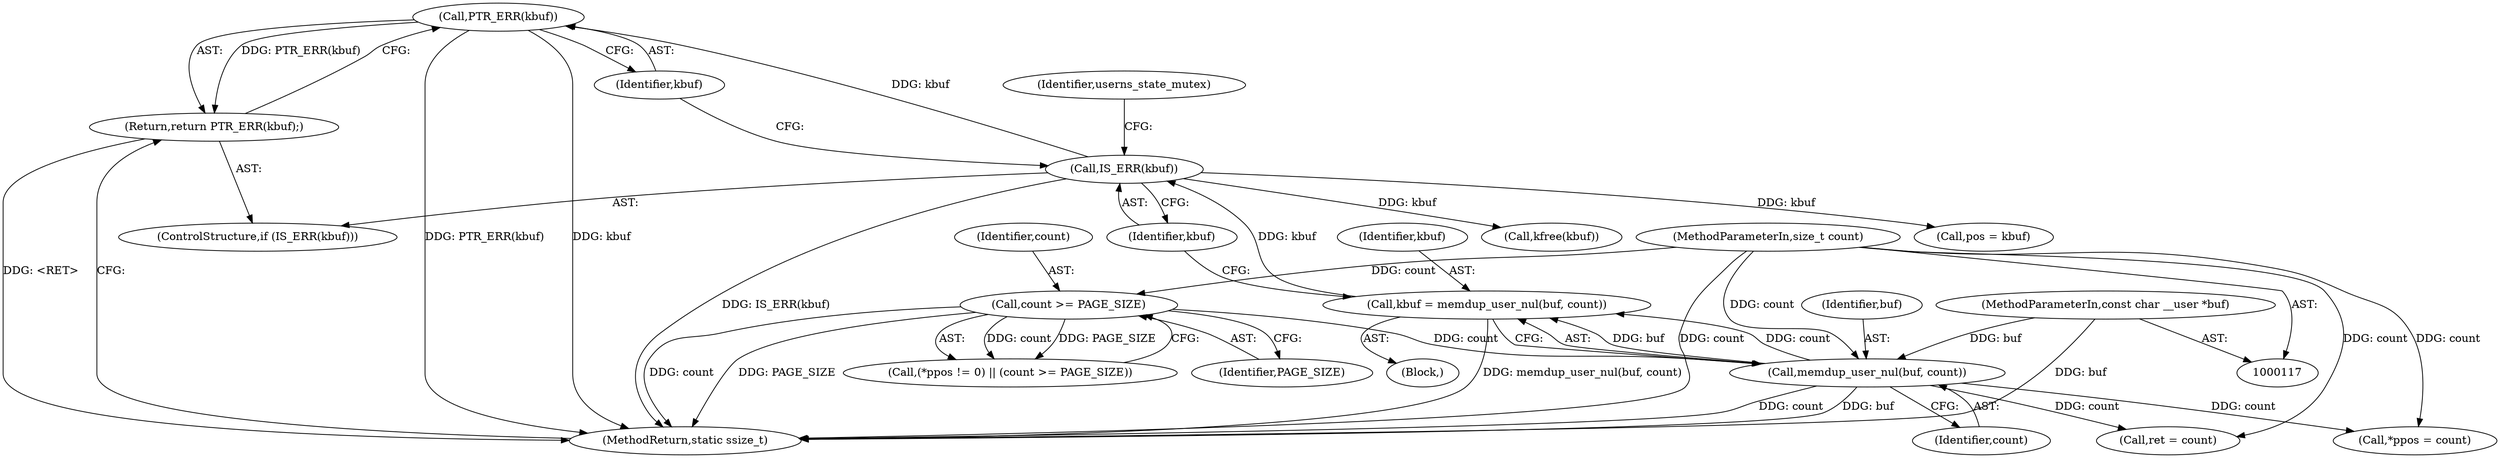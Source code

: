 digraph "0_linux_d2f007dbe7e4c9583eea6eb04d60001e85c6f1bd@pointer" {
"1000169" [label="(Call,PTR_ERR(kbuf))"];
"1000166" [label="(Call,IS_ERR(kbuf))"];
"1000160" [label="(Call,kbuf = memdup_user_nul(buf, count))"];
"1000162" [label="(Call,memdup_user_nul(buf, count))"];
"1000119" [label="(MethodParameterIn,const char __user *buf)"];
"1000154" [label="(Call,count >= PAGE_SIZE)"];
"1000120" [label="(MethodParameterIn,size_t count)"];
"1000168" [label="(Return,return PTR_ERR(kbuf);)"];
"1000164" [label="(Identifier,count)"];
"1000163" [label="(Identifier,buf)"];
"1000574" [label="(Call,kfree(kbuf))"];
"1000149" [label="(Call,(*ppos != 0) || (count >= PAGE_SIZE))"];
"1000160" [label="(Call,kbuf = memdup_user_nul(buf, count))"];
"1000155" [label="(Identifier,count)"];
"1000169" [label="(Call,PTR_ERR(kbuf))"];
"1000125" [label="(Block,)"];
"1000119" [label="(MethodParameterIn,const char __user *buf)"];
"1000205" [label="(Call,pos = kbuf)"];
"1000529" [label="(Call,*ppos = count)"];
"1000156" [label="(Identifier,PAGE_SIZE)"];
"1000166" [label="(Call,IS_ERR(kbuf))"];
"1000162" [label="(Call,memdup_user_nul(buf, count))"];
"1000165" [label="(ControlStructure,if (IS_ERR(kbuf)))"];
"1000154" [label="(Call,count >= PAGE_SIZE)"];
"1000167" [label="(Identifier,kbuf)"];
"1000170" [label="(Identifier,kbuf)"];
"1000533" [label="(Call,ret = count)"];
"1000578" [label="(MethodReturn,static ssize_t)"];
"1000173" [label="(Identifier,userns_state_mutex)"];
"1000168" [label="(Return,return PTR_ERR(kbuf);)"];
"1000161" [label="(Identifier,kbuf)"];
"1000120" [label="(MethodParameterIn,size_t count)"];
"1000169" -> "1000168"  [label="AST: "];
"1000169" -> "1000170"  [label="CFG: "];
"1000170" -> "1000169"  [label="AST: "];
"1000168" -> "1000169"  [label="CFG: "];
"1000169" -> "1000578"  [label="DDG: PTR_ERR(kbuf)"];
"1000169" -> "1000578"  [label="DDG: kbuf"];
"1000169" -> "1000168"  [label="DDG: PTR_ERR(kbuf)"];
"1000166" -> "1000169"  [label="DDG: kbuf"];
"1000166" -> "1000165"  [label="AST: "];
"1000166" -> "1000167"  [label="CFG: "];
"1000167" -> "1000166"  [label="AST: "];
"1000170" -> "1000166"  [label="CFG: "];
"1000173" -> "1000166"  [label="CFG: "];
"1000166" -> "1000578"  [label="DDG: IS_ERR(kbuf)"];
"1000160" -> "1000166"  [label="DDG: kbuf"];
"1000166" -> "1000205"  [label="DDG: kbuf"];
"1000166" -> "1000574"  [label="DDG: kbuf"];
"1000160" -> "1000125"  [label="AST: "];
"1000160" -> "1000162"  [label="CFG: "];
"1000161" -> "1000160"  [label="AST: "];
"1000162" -> "1000160"  [label="AST: "];
"1000167" -> "1000160"  [label="CFG: "];
"1000160" -> "1000578"  [label="DDG: memdup_user_nul(buf, count)"];
"1000162" -> "1000160"  [label="DDG: buf"];
"1000162" -> "1000160"  [label="DDG: count"];
"1000162" -> "1000164"  [label="CFG: "];
"1000163" -> "1000162"  [label="AST: "];
"1000164" -> "1000162"  [label="AST: "];
"1000162" -> "1000578"  [label="DDG: count"];
"1000162" -> "1000578"  [label="DDG: buf"];
"1000119" -> "1000162"  [label="DDG: buf"];
"1000154" -> "1000162"  [label="DDG: count"];
"1000120" -> "1000162"  [label="DDG: count"];
"1000162" -> "1000529"  [label="DDG: count"];
"1000162" -> "1000533"  [label="DDG: count"];
"1000119" -> "1000117"  [label="AST: "];
"1000119" -> "1000578"  [label="DDG: buf"];
"1000154" -> "1000149"  [label="AST: "];
"1000154" -> "1000156"  [label="CFG: "];
"1000155" -> "1000154"  [label="AST: "];
"1000156" -> "1000154"  [label="AST: "];
"1000149" -> "1000154"  [label="CFG: "];
"1000154" -> "1000578"  [label="DDG: count"];
"1000154" -> "1000578"  [label="DDG: PAGE_SIZE"];
"1000154" -> "1000149"  [label="DDG: count"];
"1000154" -> "1000149"  [label="DDG: PAGE_SIZE"];
"1000120" -> "1000154"  [label="DDG: count"];
"1000120" -> "1000117"  [label="AST: "];
"1000120" -> "1000578"  [label="DDG: count"];
"1000120" -> "1000529"  [label="DDG: count"];
"1000120" -> "1000533"  [label="DDG: count"];
"1000168" -> "1000165"  [label="AST: "];
"1000578" -> "1000168"  [label="CFG: "];
"1000168" -> "1000578"  [label="DDG: <RET>"];
}
